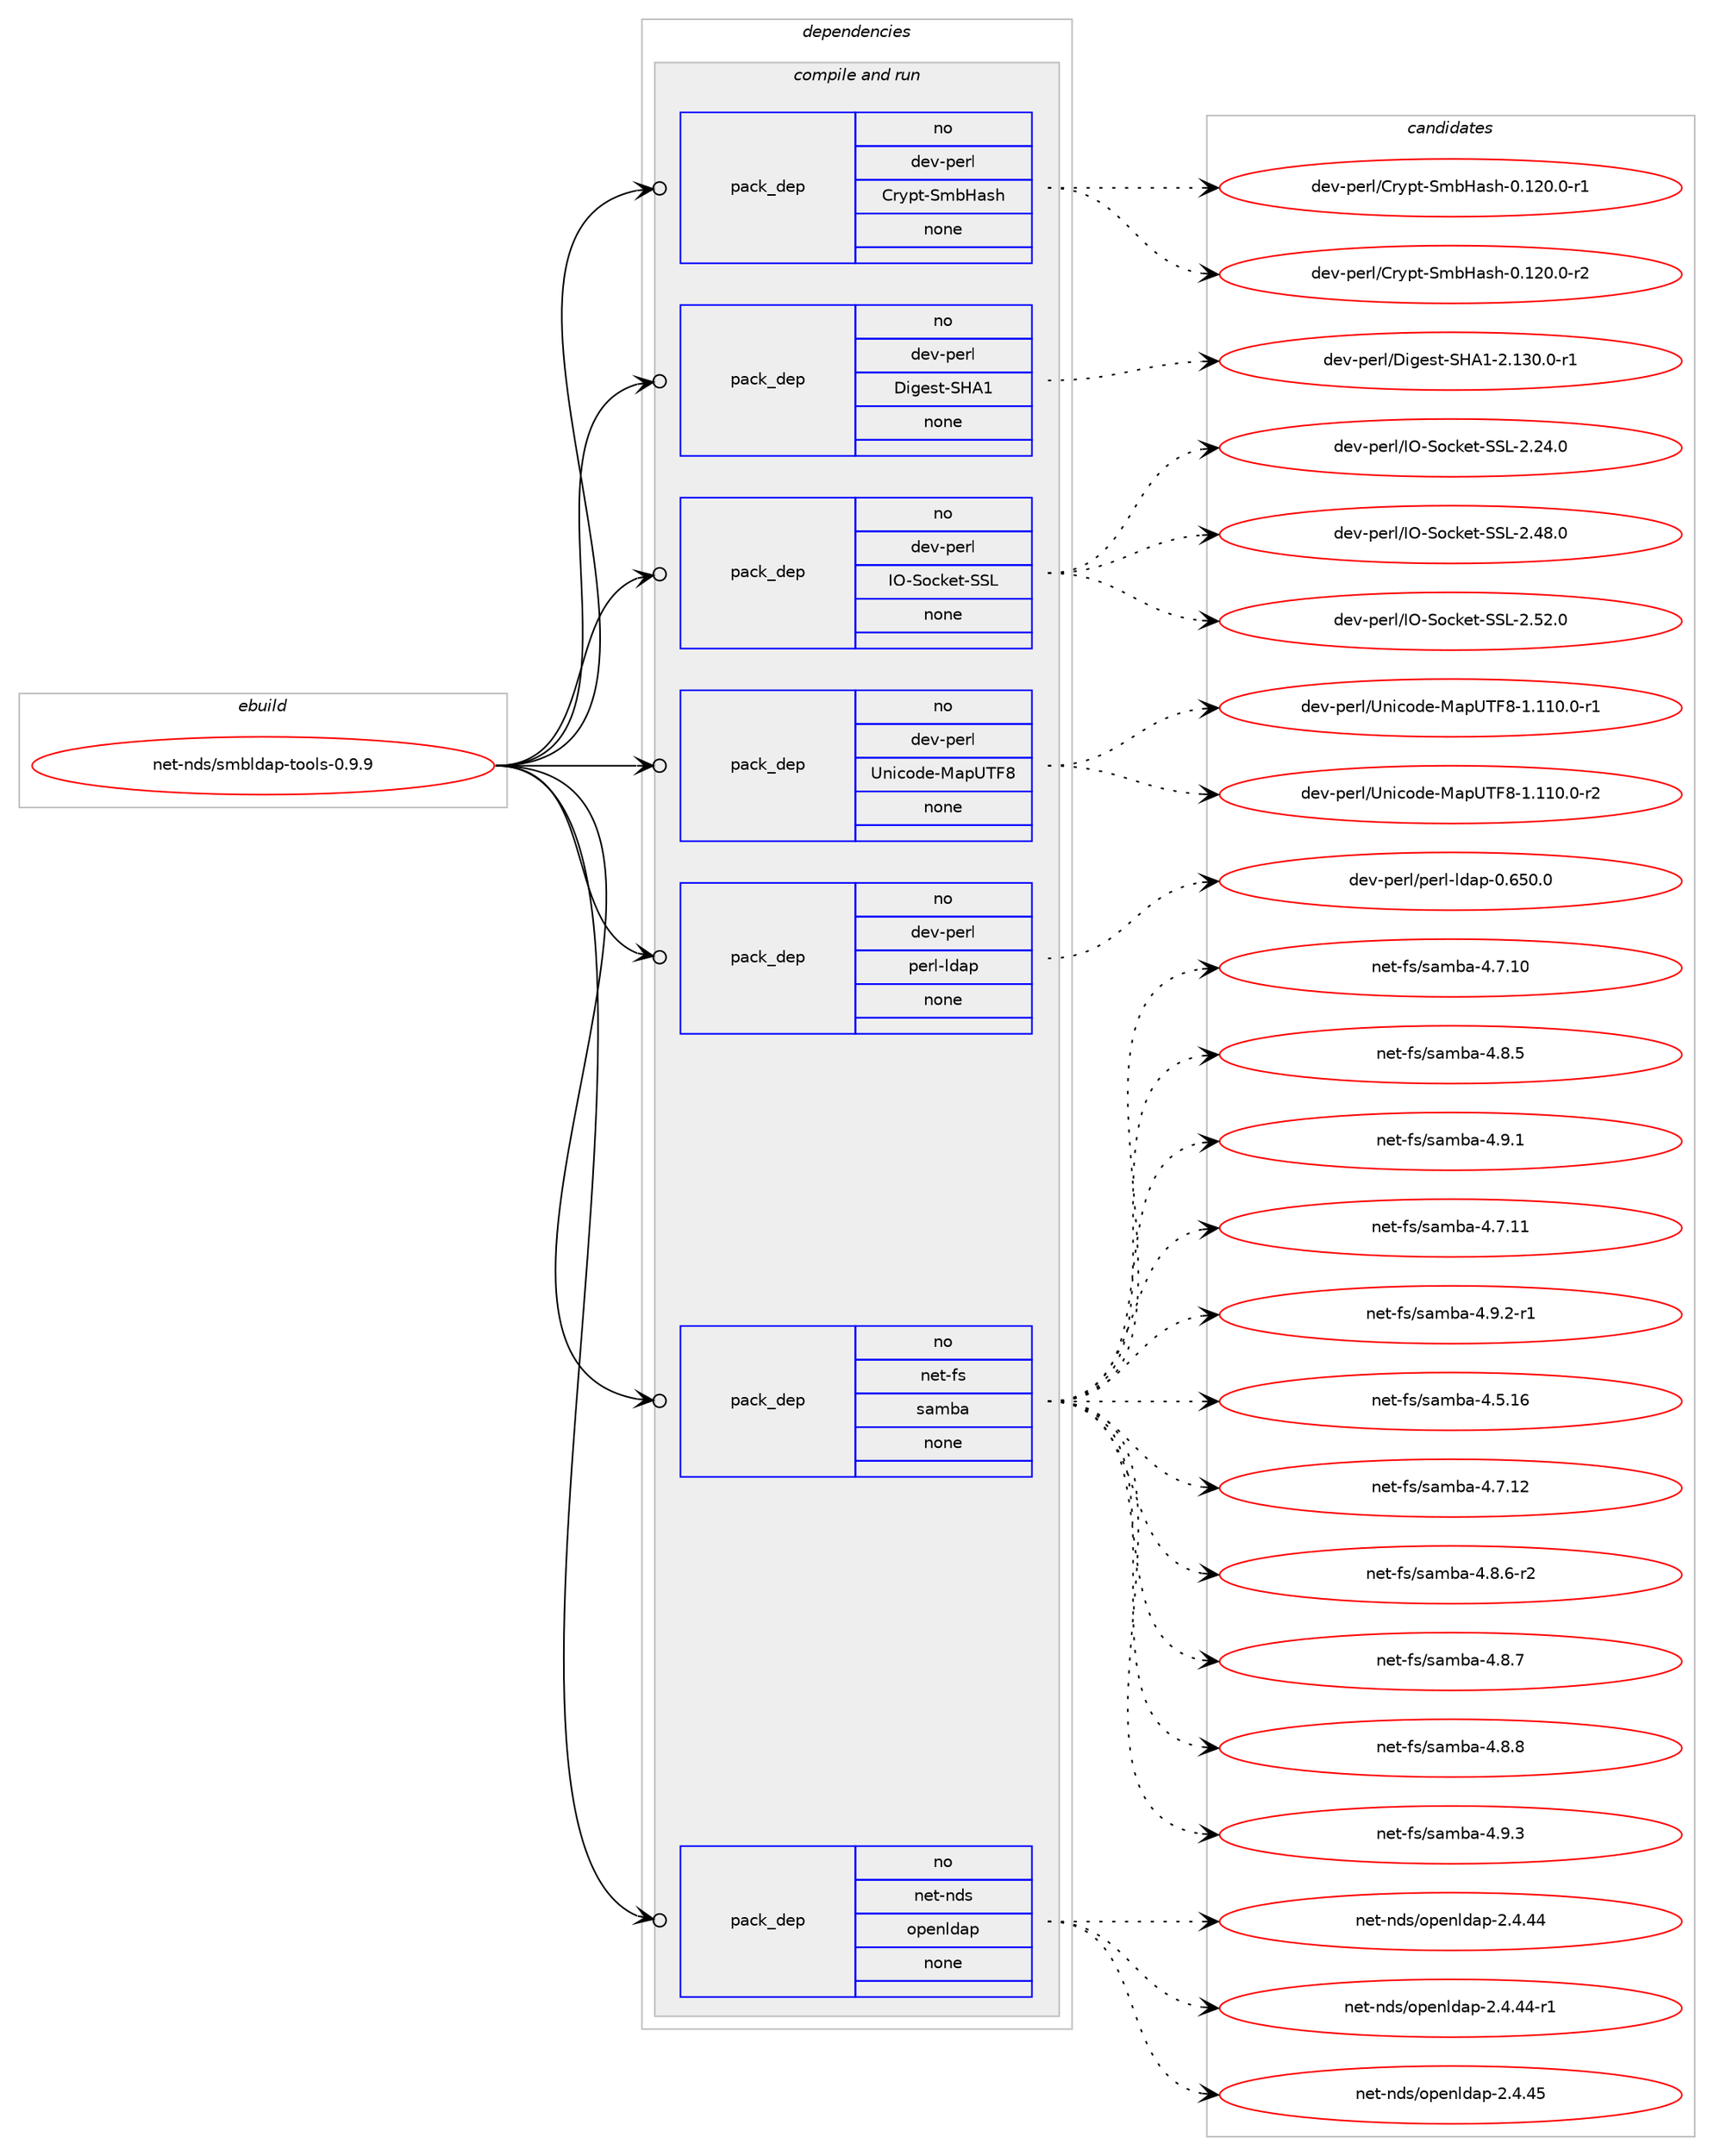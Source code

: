 digraph prolog {

# *************
# Graph options
# *************

newrank=true;
concentrate=true;
compound=true;
graph [rankdir=LR,fontname=Helvetica,fontsize=10,ranksep=1.5];#, ranksep=2.5, nodesep=0.2];
edge  [arrowhead=vee];
node  [fontname=Helvetica,fontsize=10];

# **********
# The ebuild
# **********

subgraph cluster_leftcol {
color=gray;
rank=same;
label=<<i>ebuild</i>>;
id [label="net-nds/smbldap-tools-0.9.9", color=red, width=4, href="../net-nds/smbldap-tools-0.9.9.svg"];
}

# ****************
# The dependencies
# ****************

subgraph cluster_midcol {
color=gray;
label=<<i>dependencies</i>>;
subgraph cluster_compile {
fillcolor="#eeeeee";
style=filled;
label=<<i>compile</i>>;
}
subgraph cluster_compileandrun {
fillcolor="#eeeeee";
style=filled;
label=<<i>compile and run</i>>;
subgraph pack3788 {
dependency4625 [label=<<TABLE BORDER="0" CELLBORDER="1" CELLSPACING="0" CELLPADDING="4" WIDTH="220"><TR><TD ROWSPAN="6" CELLPADDING="30">pack_dep</TD></TR><TR><TD WIDTH="110">no</TD></TR><TR><TD>dev-perl</TD></TR><TR><TD>Crypt-SmbHash</TD></TR><TR><TD>none</TD></TR><TR><TD></TD></TR></TABLE>>, shape=none, color=blue];
}
id:e -> dependency4625:w [weight=20,style="solid",arrowhead="odotvee"];
subgraph pack3789 {
dependency4626 [label=<<TABLE BORDER="0" CELLBORDER="1" CELLSPACING="0" CELLPADDING="4" WIDTH="220"><TR><TD ROWSPAN="6" CELLPADDING="30">pack_dep</TD></TR><TR><TD WIDTH="110">no</TD></TR><TR><TD>dev-perl</TD></TR><TR><TD>Digest-SHA1</TD></TR><TR><TD>none</TD></TR><TR><TD></TD></TR></TABLE>>, shape=none, color=blue];
}
id:e -> dependency4626:w [weight=20,style="solid",arrowhead="odotvee"];
subgraph pack3790 {
dependency4627 [label=<<TABLE BORDER="0" CELLBORDER="1" CELLSPACING="0" CELLPADDING="4" WIDTH="220"><TR><TD ROWSPAN="6" CELLPADDING="30">pack_dep</TD></TR><TR><TD WIDTH="110">no</TD></TR><TR><TD>dev-perl</TD></TR><TR><TD>IO-Socket-SSL</TD></TR><TR><TD>none</TD></TR><TR><TD></TD></TR></TABLE>>, shape=none, color=blue];
}
id:e -> dependency4627:w [weight=20,style="solid",arrowhead="odotvee"];
subgraph pack3791 {
dependency4628 [label=<<TABLE BORDER="0" CELLBORDER="1" CELLSPACING="0" CELLPADDING="4" WIDTH="220"><TR><TD ROWSPAN="6" CELLPADDING="30">pack_dep</TD></TR><TR><TD WIDTH="110">no</TD></TR><TR><TD>dev-perl</TD></TR><TR><TD>Unicode-MapUTF8</TD></TR><TR><TD>none</TD></TR><TR><TD></TD></TR></TABLE>>, shape=none, color=blue];
}
id:e -> dependency4628:w [weight=20,style="solid",arrowhead="odotvee"];
subgraph pack3792 {
dependency4629 [label=<<TABLE BORDER="0" CELLBORDER="1" CELLSPACING="0" CELLPADDING="4" WIDTH="220"><TR><TD ROWSPAN="6" CELLPADDING="30">pack_dep</TD></TR><TR><TD WIDTH="110">no</TD></TR><TR><TD>dev-perl</TD></TR><TR><TD>perl-ldap</TD></TR><TR><TD>none</TD></TR><TR><TD></TD></TR></TABLE>>, shape=none, color=blue];
}
id:e -> dependency4629:w [weight=20,style="solid",arrowhead="odotvee"];
subgraph pack3793 {
dependency4630 [label=<<TABLE BORDER="0" CELLBORDER="1" CELLSPACING="0" CELLPADDING="4" WIDTH="220"><TR><TD ROWSPAN="6" CELLPADDING="30">pack_dep</TD></TR><TR><TD WIDTH="110">no</TD></TR><TR><TD>net-fs</TD></TR><TR><TD>samba</TD></TR><TR><TD>none</TD></TR><TR><TD></TD></TR></TABLE>>, shape=none, color=blue];
}
id:e -> dependency4630:w [weight=20,style="solid",arrowhead="odotvee"];
subgraph pack3794 {
dependency4631 [label=<<TABLE BORDER="0" CELLBORDER="1" CELLSPACING="0" CELLPADDING="4" WIDTH="220"><TR><TD ROWSPAN="6" CELLPADDING="30">pack_dep</TD></TR><TR><TD WIDTH="110">no</TD></TR><TR><TD>net-nds</TD></TR><TR><TD>openldap</TD></TR><TR><TD>none</TD></TR><TR><TD></TD></TR></TABLE>>, shape=none, color=blue];
}
id:e -> dependency4631:w [weight=20,style="solid",arrowhead="odotvee"];
}
subgraph cluster_run {
fillcolor="#eeeeee";
style=filled;
label=<<i>run</i>>;
}
}

# **************
# The candidates
# **************

subgraph cluster_choices {
rank=same;
color=gray;
label=<<i>candidates</i>>;

subgraph choice3788 {
color=black;
nodesep=1;
choice100101118451121011141084767114121112116458310998729711510445484649504846484511449 [label="dev-perl/Crypt-SmbHash-0.120.0-r1", color=red, width=4,href="../dev-perl/Crypt-SmbHash-0.120.0-r1.svg"];
choice100101118451121011141084767114121112116458310998729711510445484649504846484511450 [label="dev-perl/Crypt-SmbHash-0.120.0-r2", color=red, width=4,href="../dev-perl/Crypt-SmbHash-0.120.0-r2.svg"];
dependency4625:e -> choice100101118451121011141084767114121112116458310998729711510445484649504846484511449:w [style=dotted,weight="100"];
dependency4625:e -> choice100101118451121011141084767114121112116458310998729711510445484649504846484511450:w [style=dotted,weight="100"];
}
subgraph choice3789 {
color=black;
nodesep=1;
choice100101118451121011141084768105103101115116458372654945504649514846484511449 [label="dev-perl/Digest-SHA1-2.130.0-r1", color=red, width=4,href="../dev-perl/Digest-SHA1-2.130.0-r1.svg"];
dependency4626:e -> choice100101118451121011141084768105103101115116458372654945504649514846484511449:w [style=dotted,weight="100"];
}
subgraph choice3790 {
color=black;
nodesep=1;
choice100101118451121011141084773794583111991071011164583837645504650524648 [label="dev-perl/IO-Socket-SSL-2.24.0", color=red, width=4,href="../dev-perl/IO-Socket-SSL-2.24.0.svg"];
choice100101118451121011141084773794583111991071011164583837645504652564648 [label="dev-perl/IO-Socket-SSL-2.48.0", color=red, width=4,href="../dev-perl/IO-Socket-SSL-2.48.0.svg"];
choice100101118451121011141084773794583111991071011164583837645504653504648 [label="dev-perl/IO-Socket-SSL-2.52.0", color=red, width=4,href="../dev-perl/IO-Socket-SSL-2.52.0.svg"];
dependency4627:e -> choice100101118451121011141084773794583111991071011164583837645504650524648:w [style=dotted,weight="100"];
dependency4627:e -> choice100101118451121011141084773794583111991071011164583837645504652564648:w [style=dotted,weight="100"];
dependency4627:e -> choice100101118451121011141084773794583111991071011164583837645504653504648:w [style=dotted,weight="100"];
}
subgraph choice3791 {
color=black;
nodesep=1;
choice100101118451121011141084785110105991111001014577971128584705645494649494846484511449 [label="dev-perl/Unicode-MapUTF8-1.110.0-r1", color=red, width=4,href="../dev-perl/Unicode-MapUTF8-1.110.0-r1.svg"];
choice100101118451121011141084785110105991111001014577971128584705645494649494846484511450 [label="dev-perl/Unicode-MapUTF8-1.110.0-r2", color=red, width=4,href="../dev-perl/Unicode-MapUTF8-1.110.0-r2.svg"];
dependency4628:e -> choice100101118451121011141084785110105991111001014577971128584705645494649494846484511449:w [style=dotted,weight="100"];
dependency4628:e -> choice100101118451121011141084785110105991111001014577971128584705645494649494846484511450:w [style=dotted,weight="100"];
}
subgraph choice3792 {
color=black;
nodesep=1;
choice100101118451121011141084711210111410845108100971124548465453484648 [label="dev-perl/perl-ldap-0.650.0", color=red, width=4,href="../dev-perl/perl-ldap-0.650.0.svg"];
dependency4629:e -> choice100101118451121011141084711210111410845108100971124548465453484648:w [style=dotted,weight="100"];
}
subgraph choice3793 {
color=black;
nodesep=1;
choice110101116451021154711597109989745524655464948 [label="net-fs/samba-4.7.10", color=red, width=4,href="../net-fs/samba-4.7.10.svg"];
choice1101011164510211547115971099897455246564653 [label="net-fs/samba-4.8.5", color=red, width=4,href="../net-fs/samba-4.8.5.svg"];
choice1101011164510211547115971099897455246574649 [label="net-fs/samba-4.9.1", color=red, width=4,href="../net-fs/samba-4.9.1.svg"];
choice110101116451021154711597109989745524655464949 [label="net-fs/samba-4.7.11", color=red, width=4,href="../net-fs/samba-4.7.11.svg"];
choice11010111645102115471159710998974552465746504511449 [label="net-fs/samba-4.9.2-r1", color=red, width=4,href="../net-fs/samba-4.9.2-r1.svg"];
choice110101116451021154711597109989745524653464954 [label="net-fs/samba-4.5.16", color=red, width=4,href="../net-fs/samba-4.5.16.svg"];
choice110101116451021154711597109989745524655464950 [label="net-fs/samba-4.7.12", color=red, width=4,href="../net-fs/samba-4.7.12.svg"];
choice11010111645102115471159710998974552465646544511450 [label="net-fs/samba-4.8.6-r2", color=red, width=4,href="../net-fs/samba-4.8.6-r2.svg"];
choice1101011164510211547115971099897455246564655 [label="net-fs/samba-4.8.7", color=red, width=4,href="../net-fs/samba-4.8.7.svg"];
choice1101011164510211547115971099897455246564656 [label="net-fs/samba-4.8.8", color=red, width=4,href="../net-fs/samba-4.8.8.svg"];
choice1101011164510211547115971099897455246574651 [label="net-fs/samba-4.9.3", color=red, width=4,href="../net-fs/samba-4.9.3.svg"];
dependency4630:e -> choice110101116451021154711597109989745524655464948:w [style=dotted,weight="100"];
dependency4630:e -> choice1101011164510211547115971099897455246564653:w [style=dotted,weight="100"];
dependency4630:e -> choice1101011164510211547115971099897455246574649:w [style=dotted,weight="100"];
dependency4630:e -> choice110101116451021154711597109989745524655464949:w [style=dotted,weight="100"];
dependency4630:e -> choice11010111645102115471159710998974552465746504511449:w [style=dotted,weight="100"];
dependency4630:e -> choice110101116451021154711597109989745524653464954:w [style=dotted,weight="100"];
dependency4630:e -> choice110101116451021154711597109989745524655464950:w [style=dotted,weight="100"];
dependency4630:e -> choice11010111645102115471159710998974552465646544511450:w [style=dotted,weight="100"];
dependency4630:e -> choice1101011164510211547115971099897455246564655:w [style=dotted,weight="100"];
dependency4630:e -> choice1101011164510211547115971099897455246564656:w [style=dotted,weight="100"];
dependency4630:e -> choice1101011164510211547115971099897455246574651:w [style=dotted,weight="100"];
}
subgraph choice3794 {
color=black;
nodesep=1;
choice11010111645110100115471111121011101081009711245504652465252 [label="net-nds/openldap-2.4.44", color=red, width=4,href="../net-nds/openldap-2.4.44.svg"];
choice110101116451101001154711111210111010810097112455046524652524511449 [label="net-nds/openldap-2.4.44-r1", color=red, width=4,href="../net-nds/openldap-2.4.44-r1.svg"];
choice11010111645110100115471111121011101081009711245504652465253 [label="net-nds/openldap-2.4.45", color=red, width=4,href="../net-nds/openldap-2.4.45.svg"];
dependency4631:e -> choice11010111645110100115471111121011101081009711245504652465252:w [style=dotted,weight="100"];
dependency4631:e -> choice110101116451101001154711111210111010810097112455046524652524511449:w [style=dotted,weight="100"];
dependency4631:e -> choice11010111645110100115471111121011101081009711245504652465253:w [style=dotted,weight="100"];
}
}

}

